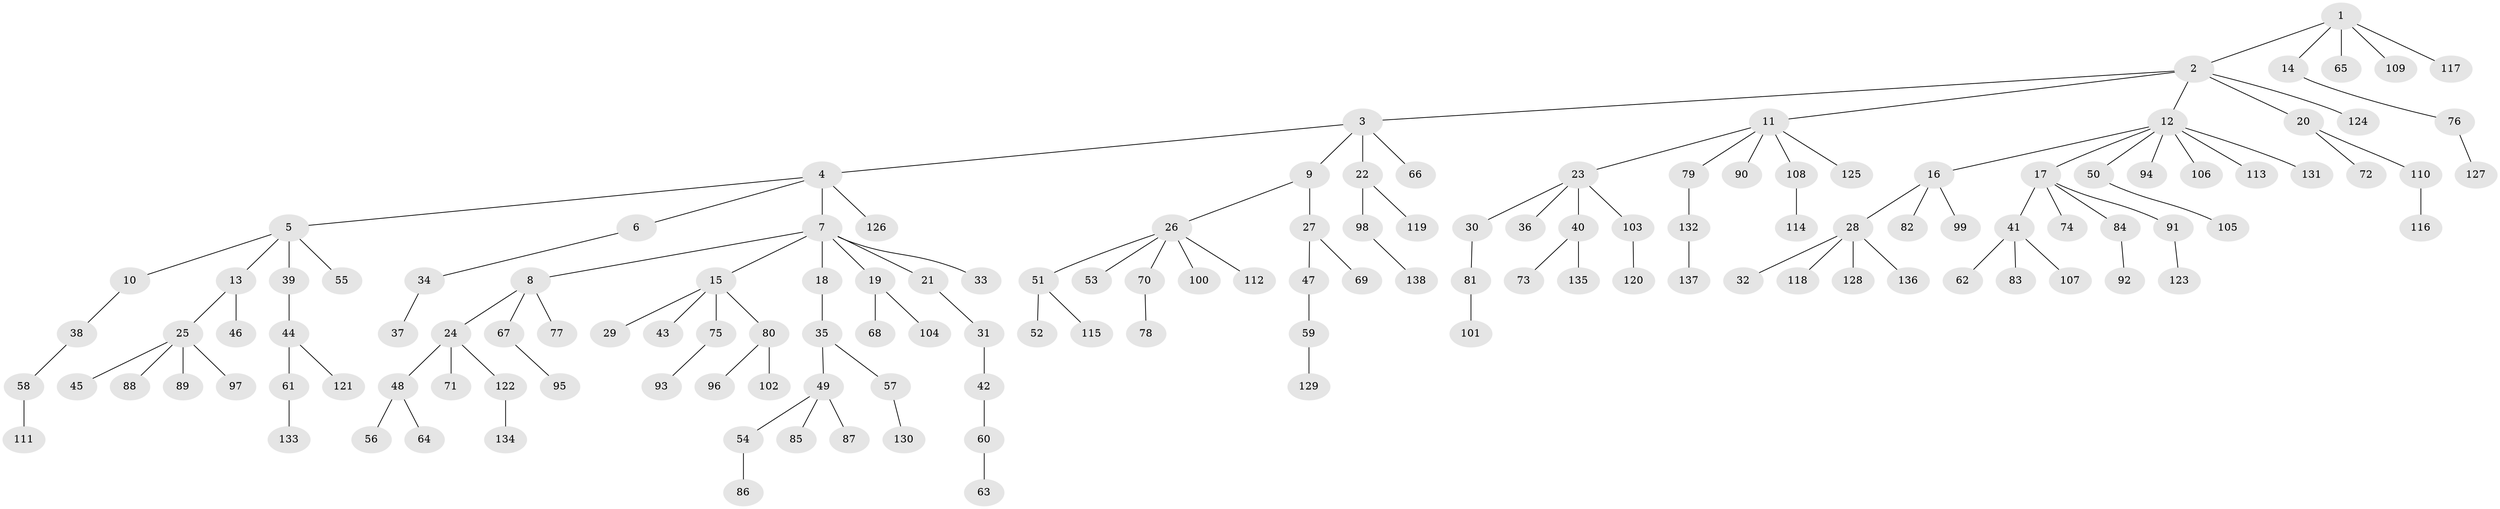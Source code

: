 // Generated by graph-tools (version 1.1) at 2025/50/03/09/25 03:50:19]
// undirected, 138 vertices, 137 edges
graph export_dot {
graph [start="1"]
  node [color=gray90,style=filled];
  1;
  2;
  3;
  4;
  5;
  6;
  7;
  8;
  9;
  10;
  11;
  12;
  13;
  14;
  15;
  16;
  17;
  18;
  19;
  20;
  21;
  22;
  23;
  24;
  25;
  26;
  27;
  28;
  29;
  30;
  31;
  32;
  33;
  34;
  35;
  36;
  37;
  38;
  39;
  40;
  41;
  42;
  43;
  44;
  45;
  46;
  47;
  48;
  49;
  50;
  51;
  52;
  53;
  54;
  55;
  56;
  57;
  58;
  59;
  60;
  61;
  62;
  63;
  64;
  65;
  66;
  67;
  68;
  69;
  70;
  71;
  72;
  73;
  74;
  75;
  76;
  77;
  78;
  79;
  80;
  81;
  82;
  83;
  84;
  85;
  86;
  87;
  88;
  89;
  90;
  91;
  92;
  93;
  94;
  95;
  96;
  97;
  98;
  99;
  100;
  101;
  102;
  103;
  104;
  105;
  106;
  107;
  108;
  109;
  110;
  111;
  112;
  113;
  114;
  115;
  116;
  117;
  118;
  119;
  120;
  121;
  122;
  123;
  124;
  125;
  126;
  127;
  128;
  129;
  130;
  131;
  132;
  133;
  134;
  135;
  136;
  137;
  138;
  1 -- 2;
  1 -- 14;
  1 -- 65;
  1 -- 109;
  1 -- 117;
  2 -- 3;
  2 -- 11;
  2 -- 12;
  2 -- 20;
  2 -- 124;
  3 -- 4;
  3 -- 9;
  3 -- 22;
  3 -- 66;
  4 -- 5;
  4 -- 6;
  4 -- 7;
  4 -- 126;
  5 -- 10;
  5 -- 13;
  5 -- 39;
  5 -- 55;
  6 -- 34;
  7 -- 8;
  7 -- 15;
  7 -- 18;
  7 -- 19;
  7 -- 21;
  7 -- 33;
  8 -- 24;
  8 -- 67;
  8 -- 77;
  9 -- 26;
  9 -- 27;
  10 -- 38;
  11 -- 23;
  11 -- 79;
  11 -- 90;
  11 -- 108;
  11 -- 125;
  12 -- 16;
  12 -- 17;
  12 -- 50;
  12 -- 94;
  12 -- 106;
  12 -- 113;
  12 -- 131;
  13 -- 25;
  13 -- 46;
  14 -- 76;
  15 -- 29;
  15 -- 43;
  15 -- 75;
  15 -- 80;
  16 -- 28;
  16 -- 82;
  16 -- 99;
  17 -- 41;
  17 -- 74;
  17 -- 84;
  17 -- 91;
  18 -- 35;
  19 -- 68;
  19 -- 104;
  20 -- 72;
  20 -- 110;
  21 -- 31;
  22 -- 98;
  22 -- 119;
  23 -- 30;
  23 -- 36;
  23 -- 40;
  23 -- 103;
  24 -- 48;
  24 -- 71;
  24 -- 122;
  25 -- 45;
  25 -- 88;
  25 -- 89;
  25 -- 97;
  26 -- 51;
  26 -- 53;
  26 -- 70;
  26 -- 100;
  26 -- 112;
  27 -- 47;
  27 -- 69;
  28 -- 32;
  28 -- 118;
  28 -- 128;
  28 -- 136;
  30 -- 81;
  31 -- 42;
  34 -- 37;
  35 -- 49;
  35 -- 57;
  38 -- 58;
  39 -- 44;
  40 -- 73;
  40 -- 135;
  41 -- 62;
  41 -- 83;
  41 -- 107;
  42 -- 60;
  44 -- 61;
  44 -- 121;
  47 -- 59;
  48 -- 56;
  48 -- 64;
  49 -- 54;
  49 -- 85;
  49 -- 87;
  50 -- 105;
  51 -- 52;
  51 -- 115;
  54 -- 86;
  57 -- 130;
  58 -- 111;
  59 -- 129;
  60 -- 63;
  61 -- 133;
  67 -- 95;
  70 -- 78;
  75 -- 93;
  76 -- 127;
  79 -- 132;
  80 -- 96;
  80 -- 102;
  81 -- 101;
  84 -- 92;
  91 -- 123;
  98 -- 138;
  103 -- 120;
  108 -- 114;
  110 -- 116;
  122 -- 134;
  132 -- 137;
}
